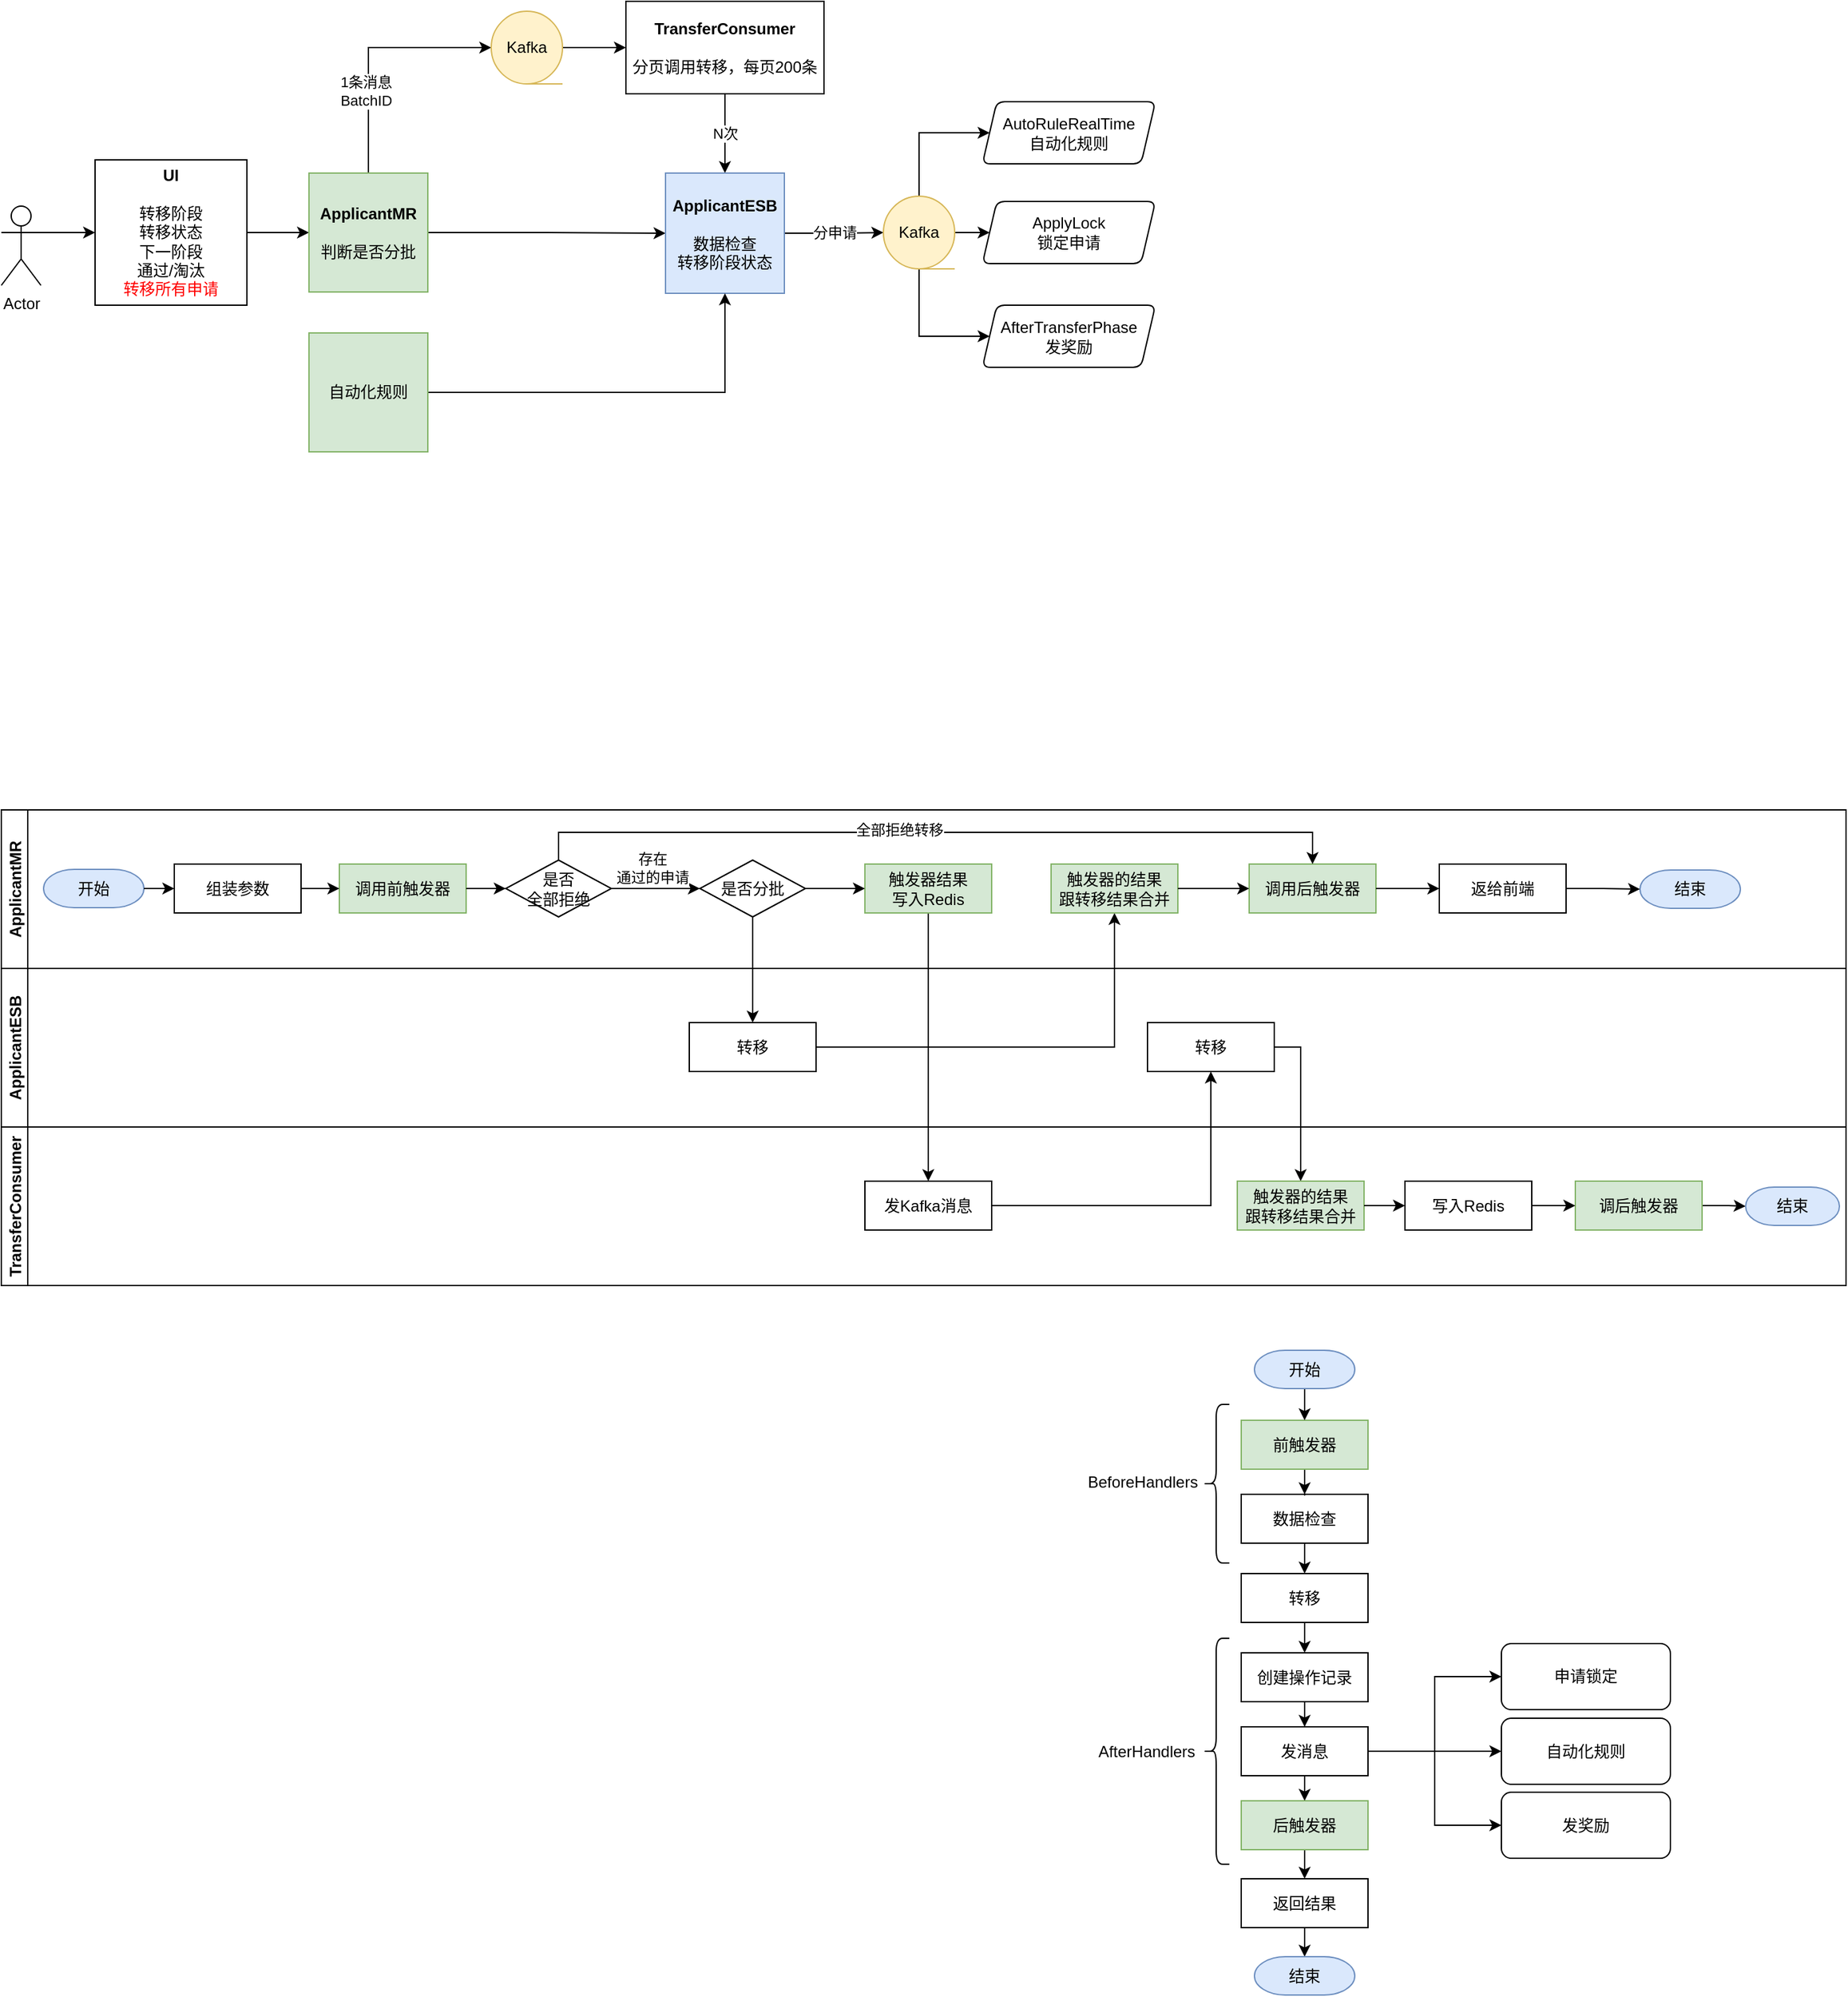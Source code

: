 <mxfile version="14.2.6" type="github">
  <diagram id="pNTDshuj_nLLdsMrF4MN" name="Page-1">
    <mxGraphModel dx="1484" dy="839" grid="0" gridSize="10" guides="1" tooltips="1" connect="1" arrows="1" fold="1" page="1" pageScale="1" pageWidth="2339" pageHeight="3300" math="0" shadow="0">
      <root>
        <mxCell id="0" />
        <mxCell id="1" parent="0" />
        <mxCell id="zR2C9-OfokKpxgEDOuO3-32" style="edgeStyle=orthogonalEdgeStyle;rounded=0;orthogonalLoop=1;jettySize=auto;html=1;exitX=1;exitY=0.333;exitDx=0;exitDy=0;exitPerimeter=0;entryX=0;entryY=0.5;entryDx=0;entryDy=0;" parent="1" source="zR2C9-OfokKpxgEDOuO3-1" target="zR2C9-OfokKpxgEDOuO3-2" edge="1">
          <mxGeometry relative="1" as="geometry" />
        </mxCell>
        <mxCell id="zR2C9-OfokKpxgEDOuO3-1" value="Actor" style="shape=umlActor;verticalLabelPosition=bottom;verticalAlign=top;html=1;outlineConnect=0;" parent="1" vertex="1">
          <mxGeometry x="47" y="335" width="30" height="60" as="geometry" />
        </mxCell>
        <mxCell id="zR2C9-OfokKpxgEDOuO3-21" style="edgeStyle=orthogonalEdgeStyle;rounded=0;orthogonalLoop=1;jettySize=auto;html=1;exitX=1;exitY=0.5;exitDx=0;exitDy=0;entryX=0;entryY=0.5;entryDx=0;entryDy=0;" parent="1" source="zR2C9-OfokKpxgEDOuO3-2" target="zR2C9-OfokKpxgEDOuO3-4" edge="1">
          <mxGeometry relative="1" as="geometry" />
        </mxCell>
        <mxCell id="zR2C9-OfokKpxgEDOuO3-2" value="&lt;b&gt;UI&lt;br&gt;&lt;/b&gt;&lt;br&gt;转移阶段&lt;br&gt;转移状态&lt;br&gt;下一阶段&lt;br&gt;通过/淘汰&lt;br&gt;&lt;font color=&quot;#ff0000&quot;&gt;转移所有申请&lt;/font&gt;" style="rounded=0;whiteSpace=wrap;html=1;" parent="1" vertex="1">
          <mxGeometry x="118" y="300" width="115" height="110" as="geometry" />
        </mxCell>
        <mxCell id="zR2C9-OfokKpxgEDOuO3-7" style="edgeStyle=orthogonalEdgeStyle;rounded=0;orthogonalLoop=1;jettySize=auto;html=1;exitX=0.5;exitY=0;exitDx=0;exitDy=0;entryX=0;entryY=0.5;entryDx=0;entryDy=0;entryPerimeter=0;" parent="1" source="zR2C9-OfokKpxgEDOuO3-4" target="Tq-qdxbZpWR1kkzPCm9U-29" edge="1">
          <mxGeometry relative="1" as="geometry">
            <mxPoint x="440" y="215" as="targetPoint" />
          </mxGeometry>
        </mxCell>
        <mxCell id="zR2C9-OfokKpxgEDOuO3-14" value="1条消息&lt;br&gt;BatchID" style="edgeLabel;html=1;align=center;verticalAlign=middle;resizable=0;points=[];" parent="zR2C9-OfokKpxgEDOuO3-7" vertex="1" connectable="0">
          <mxGeometry x="0.115" y="-1" relative="1" as="geometry">
            <mxPoint x="-12" y="32" as="offset" />
          </mxGeometry>
        </mxCell>
        <mxCell id="zR2C9-OfokKpxgEDOuO3-10" style="edgeStyle=orthogonalEdgeStyle;rounded=0;orthogonalLoop=1;jettySize=auto;html=1;exitX=1;exitY=0.5;exitDx=0;exitDy=0;" parent="1" source="zR2C9-OfokKpxgEDOuO3-4" target="zR2C9-OfokKpxgEDOuO3-9" edge="1">
          <mxGeometry relative="1" as="geometry" />
        </mxCell>
        <mxCell id="zR2C9-OfokKpxgEDOuO3-4" value="&lt;b&gt;ApplicantMR&lt;br&gt;&lt;/b&gt;&lt;br&gt;判断是否分批" style="rounded=0;whiteSpace=wrap;html=1;fillColor=#d5e8d4;strokeColor=#82b366;" parent="1" vertex="1">
          <mxGeometry x="280" y="310" width="90" height="90" as="geometry" />
        </mxCell>
        <mxCell id="zR2C9-OfokKpxgEDOuO3-13" value="N次" style="edgeStyle=orthogonalEdgeStyle;rounded=0;orthogonalLoop=1;jettySize=auto;html=1;exitX=0.5;exitY=1;exitDx=0;exitDy=0;" parent="1" source="zR2C9-OfokKpxgEDOuO3-5" target="zR2C9-OfokKpxgEDOuO3-9" edge="1">
          <mxGeometry relative="1" as="geometry" />
        </mxCell>
        <mxCell id="zR2C9-OfokKpxgEDOuO3-5" value="&lt;b&gt;TransferConsumer&lt;br&gt;&lt;/b&gt;&lt;br&gt;分页调用转移，每页200条" style="rounded=0;whiteSpace=wrap;html=1;" parent="1" vertex="1">
          <mxGeometry x="520" y="180" width="150" height="70" as="geometry" />
        </mxCell>
        <mxCell id="zR2C9-OfokKpxgEDOuO3-22" style="edgeStyle=orthogonalEdgeStyle;rounded=0;orthogonalLoop=1;jettySize=auto;html=1;" parent="1" source="Tq-qdxbZpWR1kkzPCm9U-29" target="zR2C9-OfokKpxgEDOuO3-5" edge="1">
          <mxGeometry relative="1" as="geometry">
            <mxPoint x="490" y="215" as="sourcePoint" />
          </mxGeometry>
        </mxCell>
        <mxCell id="Tq-qdxbZpWR1kkzPCm9U-19" value="分申请" style="edgeStyle=orthogonalEdgeStyle;rounded=0;orthogonalLoop=1;jettySize=auto;html=1;" parent="1" source="zR2C9-OfokKpxgEDOuO3-9" target="Tq-qdxbZpWR1kkzPCm9U-18" edge="1">
          <mxGeometry relative="1" as="geometry" />
        </mxCell>
        <mxCell id="zR2C9-OfokKpxgEDOuO3-9" value="&lt;b&gt;ApplicantESB&lt;/b&gt;&lt;br&gt;&lt;br&gt;数据检查&lt;br&gt;转移阶段状态" style="rounded=0;whiteSpace=wrap;html=1;fillColor=#dae8fc;strokeColor=#6c8ebf;" parent="1" vertex="1">
          <mxGeometry x="550" y="310" width="90" height="91" as="geometry" />
        </mxCell>
        <mxCell id="zR2C9-OfokKpxgEDOuO3-12" style="edgeStyle=orthogonalEdgeStyle;rounded=0;orthogonalLoop=1;jettySize=auto;html=1;exitX=1;exitY=0.5;exitDx=0;exitDy=0;entryX=0.5;entryY=1;entryDx=0;entryDy=0;" parent="1" source="zR2C9-OfokKpxgEDOuO3-11" target="zR2C9-OfokKpxgEDOuO3-9" edge="1">
          <mxGeometry relative="1" as="geometry" />
        </mxCell>
        <mxCell id="zR2C9-OfokKpxgEDOuO3-11" value="自动化规则" style="rounded=0;whiteSpace=wrap;html=1;fillColor=#d5e8d4;strokeColor=#82b366;" parent="1" vertex="1">
          <mxGeometry x="280" y="431" width="90" height="90" as="geometry" />
        </mxCell>
        <mxCell id="zR2C9-OfokKpxgEDOuO3-48" style="edgeStyle=orthogonalEdgeStyle;rounded=0;orthogonalLoop=1;jettySize=auto;html=1;exitX=0.5;exitY=1;exitDx=0;exitDy=0;" parent="1" source="zR2C9-OfokKpxgEDOuO3-35" target="zR2C9-OfokKpxgEDOuO3-36" edge="1">
          <mxGeometry relative="1" as="geometry" />
        </mxCell>
        <mxCell id="zR2C9-OfokKpxgEDOuO3-35" value="数据检查" style="rounded=0;whiteSpace=wrap;html=1;" parent="1" vertex="1">
          <mxGeometry x="986" y="1310" width="96" height="37" as="geometry" />
        </mxCell>
        <mxCell id="zR2C9-OfokKpxgEDOuO3-49" style="edgeStyle=orthogonalEdgeStyle;rounded=0;orthogonalLoop=1;jettySize=auto;html=1;exitX=0.5;exitY=1;exitDx=0;exitDy=0;" parent="1" source="zR2C9-OfokKpxgEDOuO3-36" target="zR2C9-OfokKpxgEDOuO3-37" edge="1">
          <mxGeometry relative="1" as="geometry" />
        </mxCell>
        <mxCell id="zR2C9-OfokKpxgEDOuO3-36" value="转移" style="rounded=0;whiteSpace=wrap;html=1;" parent="1" vertex="1">
          <mxGeometry x="986" y="1370" width="96" height="37" as="geometry" />
        </mxCell>
        <mxCell id="zR2C9-OfokKpxgEDOuO3-50" style="edgeStyle=orthogonalEdgeStyle;rounded=0;orthogonalLoop=1;jettySize=auto;html=1;exitX=0.5;exitY=1;exitDx=0;exitDy=0;" parent="1" source="zR2C9-OfokKpxgEDOuO3-37" target="zR2C9-OfokKpxgEDOuO3-38" edge="1">
          <mxGeometry relative="1" as="geometry" />
        </mxCell>
        <mxCell id="zR2C9-OfokKpxgEDOuO3-37" value="创建操作记录" style="rounded=0;whiteSpace=wrap;html=1;" parent="1" vertex="1">
          <mxGeometry x="986" y="1430" width="96" height="37" as="geometry" />
        </mxCell>
        <mxCell id="zR2C9-OfokKpxgEDOuO3-42" style="edgeStyle=orthogonalEdgeStyle;rounded=0;orthogonalLoop=1;jettySize=auto;html=1;exitX=1;exitY=0.5;exitDx=0;exitDy=0;entryX=0;entryY=0.5;entryDx=0;entryDy=0;" parent="1" source="zR2C9-OfokKpxgEDOuO3-38" target="zR2C9-OfokKpxgEDOuO3-39" edge="1">
          <mxGeometry relative="1" as="geometry" />
        </mxCell>
        <mxCell id="zR2C9-OfokKpxgEDOuO3-43" style="edgeStyle=orthogonalEdgeStyle;rounded=0;orthogonalLoop=1;jettySize=auto;html=1;exitX=1;exitY=0.5;exitDx=0;exitDy=0;entryX=0;entryY=0.5;entryDx=0;entryDy=0;" parent="1" source="zR2C9-OfokKpxgEDOuO3-38" target="zR2C9-OfokKpxgEDOuO3-40" edge="1">
          <mxGeometry relative="1" as="geometry" />
        </mxCell>
        <mxCell id="zR2C9-OfokKpxgEDOuO3-44" style="edgeStyle=orthogonalEdgeStyle;rounded=0;orthogonalLoop=1;jettySize=auto;html=1;exitX=1;exitY=0.5;exitDx=0;exitDy=0;entryX=0;entryY=0.5;entryDx=0;entryDy=0;" parent="1" source="zR2C9-OfokKpxgEDOuO3-38" target="zR2C9-OfokKpxgEDOuO3-41" edge="1">
          <mxGeometry relative="1" as="geometry" />
        </mxCell>
        <mxCell id="zR2C9-OfokKpxgEDOuO3-51" style="edgeStyle=orthogonalEdgeStyle;rounded=0;orthogonalLoop=1;jettySize=auto;html=1;exitX=0.5;exitY=1;exitDx=0;exitDy=0;" parent="1" source="zR2C9-OfokKpxgEDOuO3-38" target="zR2C9-OfokKpxgEDOuO3-46" edge="1">
          <mxGeometry relative="1" as="geometry" />
        </mxCell>
        <mxCell id="zR2C9-OfokKpxgEDOuO3-38" value="发消息" style="rounded=0;whiteSpace=wrap;html=1;" parent="1" vertex="1">
          <mxGeometry x="986" y="1486" width="96" height="37" as="geometry" />
        </mxCell>
        <mxCell id="zR2C9-OfokKpxgEDOuO3-39" value="申请锁定" style="rounded=1;whiteSpace=wrap;html=1;" parent="1" vertex="1">
          <mxGeometry x="1183" y="1423" width="128" height="50" as="geometry" />
        </mxCell>
        <mxCell id="zR2C9-OfokKpxgEDOuO3-40" value="自动化规则" style="rounded=1;whiteSpace=wrap;html=1;" parent="1" vertex="1">
          <mxGeometry x="1183" y="1479.5" width="128" height="50" as="geometry" />
        </mxCell>
        <mxCell id="zR2C9-OfokKpxgEDOuO3-41" value="发奖励" style="rounded=1;whiteSpace=wrap;html=1;" parent="1" vertex="1">
          <mxGeometry x="1183" y="1535.5" width="128" height="50" as="geometry" />
        </mxCell>
        <mxCell id="zR2C9-OfokKpxgEDOuO3-47" style="edgeStyle=orthogonalEdgeStyle;rounded=0;orthogonalLoop=1;jettySize=auto;html=1;exitX=0.5;exitY=1;exitDx=0;exitDy=0;" parent="1" source="zR2C9-OfokKpxgEDOuO3-45" target="zR2C9-OfokKpxgEDOuO3-35" edge="1">
          <mxGeometry relative="1" as="geometry" />
        </mxCell>
        <mxCell id="zR2C9-OfokKpxgEDOuO3-45" value="前触发器" style="rounded=0;whiteSpace=wrap;html=1;fillColor=#d5e8d4;strokeColor=#82b366;" parent="1" vertex="1">
          <mxGeometry x="986" y="1254" width="96" height="37" as="geometry" />
        </mxCell>
        <mxCell id="zR2C9-OfokKpxgEDOuO3-54" style="edgeStyle=orthogonalEdgeStyle;rounded=0;orthogonalLoop=1;jettySize=auto;html=1;exitX=0.5;exitY=1;exitDx=0;exitDy=0;entryX=0.5;entryY=0;entryDx=0;entryDy=0;" parent="1" source="zR2C9-OfokKpxgEDOuO3-46" target="zR2C9-OfokKpxgEDOuO3-53" edge="1">
          <mxGeometry relative="1" as="geometry" />
        </mxCell>
        <mxCell id="zR2C9-OfokKpxgEDOuO3-46" value="后触发器" style="rounded=0;whiteSpace=wrap;html=1;fillColor=#d5e8d4;strokeColor=#82b366;" parent="1" vertex="1">
          <mxGeometry x="986" y="1542" width="96" height="37" as="geometry" />
        </mxCell>
        <mxCell id="Tq-qdxbZpWR1kkzPCm9U-33" value="" style="edgeStyle=orthogonalEdgeStyle;rounded=0;orthogonalLoop=1;jettySize=auto;html=1;" parent="1" source="zR2C9-OfokKpxgEDOuO3-53" target="Tq-qdxbZpWR1kkzPCm9U-32" edge="1">
          <mxGeometry relative="1" as="geometry" />
        </mxCell>
        <mxCell id="zR2C9-OfokKpxgEDOuO3-53" value="返回结果" style="rounded=0;whiteSpace=wrap;html=1;" parent="1" vertex="1">
          <mxGeometry x="986" y="1601" width="96" height="37" as="geometry" />
        </mxCell>
        <mxCell id="Tq-qdxbZpWR1kkzPCm9U-14" value="" style="edgeStyle=orthogonalEdgeStyle;rounded=0;orthogonalLoop=1;jettySize=auto;html=1;" parent="1" source="Tq-qdxbZpWR1kkzPCm9U-13" target="zR2C9-OfokKpxgEDOuO3-45" edge="1">
          <mxGeometry relative="1" as="geometry" />
        </mxCell>
        <mxCell id="Tq-qdxbZpWR1kkzPCm9U-13" value="开始" style="strokeWidth=1;html=1;shape=mxgraph.flowchart.terminator;whiteSpace=wrap;rounded=0;fillColor=#dae8fc;strokeColor=#6c8ebf;" parent="1" vertex="1">
          <mxGeometry x="996" y="1201" width="76" height="29" as="geometry" />
        </mxCell>
        <mxCell id="Tq-qdxbZpWR1kkzPCm9U-25" style="edgeStyle=orthogonalEdgeStyle;rounded=0;orthogonalLoop=1;jettySize=auto;html=1;exitX=0.5;exitY=0;exitDx=0;exitDy=0;exitPerimeter=0;entryX=0;entryY=0.5;entryDx=0;entryDy=0;" parent="1" source="Tq-qdxbZpWR1kkzPCm9U-18" target="Tq-qdxbZpWR1kkzPCm9U-20" edge="1">
          <mxGeometry relative="1" as="geometry">
            <Array as="points">
              <mxPoint x="742" y="280" />
            </Array>
          </mxGeometry>
        </mxCell>
        <mxCell id="Tq-qdxbZpWR1kkzPCm9U-26" value="" style="edgeStyle=orthogonalEdgeStyle;rounded=0;orthogonalLoop=1;jettySize=auto;html=1;" parent="1" source="Tq-qdxbZpWR1kkzPCm9U-18" target="Tq-qdxbZpWR1kkzPCm9U-22" edge="1">
          <mxGeometry relative="1" as="geometry" />
        </mxCell>
        <mxCell id="Tq-qdxbZpWR1kkzPCm9U-28" style="edgeStyle=orthogonalEdgeStyle;rounded=0;orthogonalLoop=1;jettySize=auto;html=1;exitX=0.5;exitY=1;exitDx=0;exitDy=0;exitPerimeter=0;entryX=0;entryY=0.5;entryDx=0;entryDy=0;" parent="1" source="Tq-qdxbZpWR1kkzPCm9U-18" target="Tq-qdxbZpWR1kkzPCm9U-23" edge="1">
          <mxGeometry relative="1" as="geometry">
            <Array as="points">
              <mxPoint x="742" y="434" />
            </Array>
          </mxGeometry>
        </mxCell>
        <mxCell id="Tq-qdxbZpWR1kkzPCm9U-18" value="Kafka" style="strokeWidth=1;html=1;shape=mxgraph.flowchart.sequential_data;whiteSpace=wrap;rounded=0;fillColor=#fff2cc;strokeColor=#d6b656;" parent="1" vertex="1">
          <mxGeometry x="715" y="327.5" width="54" height="55" as="geometry" />
        </mxCell>
        <mxCell id="Tq-qdxbZpWR1kkzPCm9U-20" value="&lt;span&gt;AutoRuleRealTime&lt;br&gt;自动化规则&lt;br&gt;&lt;/span&gt;" style="shape=parallelogram;html=1;strokeWidth=1;perimeter=parallelogramPerimeter;whiteSpace=wrap;rounded=1;arcSize=12;size=0.083;" parent="1" vertex="1">
          <mxGeometry x="790" y="256" width="131" height="47" as="geometry" />
        </mxCell>
        <mxCell id="Tq-qdxbZpWR1kkzPCm9U-22" value="&lt;span style=&quot;text-align: left&quot;&gt;ApplyLock&lt;br&gt;锁定申请&lt;br&gt;&lt;/span&gt;" style="shape=parallelogram;html=1;strokeWidth=1;perimeter=parallelogramPerimeter;whiteSpace=wrap;rounded=1;arcSize=12;size=0.083;" parent="1" vertex="1">
          <mxGeometry x="790" y="331.5" width="131" height="47" as="geometry" />
        </mxCell>
        <mxCell id="Tq-qdxbZpWR1kkzPCm9U-23" value="AfterTransferPhase&lt;br&gt;发奖励" style="shape=parallelogram;html=1;strokeWidth=1;perimeter=parallelogramPerimeter;whiteSpace=wrap;rounded=1;arcSize=12;size=0.083;" parent="1" vertex="1">
          <mxGeometry x="790" y="410" width="131" height="47" as="geometry" />
        </mxCell>
        <mxCell id="Tq-qdxbZpWR1kkzPCm9U-29" value="Kafka" style="strokeWidth=1;html=1;shape=mxgraph.flowchart.sequential_data;whiteSpace=wrap;rounded=0;fillColor=#fff2cc;strokeColor=#d6b656;" parent="1" vertex="1">
          <mxGeometry x="418" y="187.5" width="54" height="55" as="geometry" />
        </mxCell>
        <mxCell id="Tq-qdxbZpWR1kkzPCm9U-32" value="结束" style="strokeWidth=1;html=1;shape=mxgraph.flowchart.terminator;whiteSpace=wrap;rounded=0;fillColor=#dae8fc;strokeColor=#6c8ebf;" parent="1" vertex="1">
          <mxGeometry x="996" y="1660" width="76" height="29" as="geometry" />
        </mxCell>
        <mxCell id="iPtqz-g4_fZ4g8SLzUmV-1" value="" style="shape=curlyBracket;whiteSpace=wrap;html=1;rounded=1;size=0.5;" parent="1" vertex="1">
          <mxGeometry x="957" y="1242" width="20" height="120" as="geometry" />
        </mxCell>
        <mxCell id="iPtqz-g4_fZ4g8SLzUmV-2" value="BeforeHandlers" style="text;html=1;align=center;verticalAlign=middle;resizable=0;points=[];autosize=1;" parent="1" vertex="1">
          <mxGeometry x="864" y="1292" width="93" height="18" as="geometry" />
        </mxCell>
        <mxCell id="iPtqz-g4_fZ4g8SLzUmV-3" value="" style="shape=curlyBracket;whiteSpace=wrap;html=1;rounded=1;size=0.5;" parent="1" vertex="1">
          <mxGeometry x="957" y="1419" width="20" height="171" as="geometry" />
        </mxCell>
        <mxCell id="iPtqz-g4_fZ4g8SLzUmV-4" value="AfterHandlers" style="text;html=1;align=center;verticalAlign=middle;resizable=0;points=[];autosize=1;" parent="1" vertex="1">
          <mxGeometry x="872" y="1495.5" width="83" height="18" as="geometry" />
        </mxCell>
        <mxCell id="GrQx5yZGlA07eeH8-NgG-53" value="" style="edgeStyle=orthogonalEdgeStyle;rounded=0;orthogonalLoop=1;jettySize=auto;html=1;" parent="1" source="GrQx5yZGlA07eeH8-NgG-8" target="GrQx5yZGlA07eeH8-NgG-10" edge="1">
          <mxGeometry relative="1" as="geometry" />
        </mxCell>
        <mxCell id="GrQx5yZGlA07eeH8-NgG-52" value="" style="edgeStyle=orthogonalEdgeStyle;rounded=0;orthogonalLoop=1;jettySize=auto;html=1;" parent="1" source="GrQx5yZGlA07eeH8-NgG-23" target="GrQx5yZGlA07eeH8-NgG-8" edge="1">
          <mxGeometry relative="1" as="geometry" />
        </mxCell>
        <mxCell id="GrQx5yZGlA07eeH8-NgG-60" value="" style="edgeStyle=orthogonalEdgeStyle;rounded=0;orthogonalLoop=1;jettySize=auto;html=1;" parent="1" source="GrQx5yZGlA07eeH8-NgG-26" target="GrQx5yZGlA07eeH8-NgG-28" edge="1">
          <mxGeometry relative="1" as="geometry" />
        </mxCell>
        <mxCell id="GrQx5yZGlA07eeH8-NgG-61" value="" style="edgeStyle=orthogonalEdgeStyle;rounded=0;orthogonalLoop=1;jettySize=auto;html=1;entryX=0.5;entryY=1;entryDx=0;entryDy=0;" parent="1" source="GrQx5yZGlA07eeH8-NgG-28" target="GrQx5yZGlA07eeH8-NgG-39" edge="1">
          <mxGeometry relative="1" as="geometry" />
        </mxCell>
        <mxCell id="GrQx5yZGlA07eeH8-NgG-62" value="" style="edgeStyle=orthogonalEdgeStyle;rounded=0;orthogonalLoop=1;jettySize=auto;html=1;exitX=1;exitY=0.5;exitDx=0;exitDy=0;" parent="1" source="GrQx5yZGlA07eeH8-NgG-39" target="GrQx5yZGlA07eeH8-NgG-41" edge="1">
          <mxGeometry relative="1" as="geometry" />
        </mxCell>
        <mxCell id="f2J-3M7rYy_mJM9Wlfbg-1" value="ApplicantMR" style="swimlane;startSize=20;horizontal=0;" vertex="1" parent="1">
          <mxGeometry x="47" y="792" width="1397" height="120" as="geometry" />
        </mxCell>
        <mxCell id="GrQx5yZGlA07eeH8-NgG-1" value="开始" style="strokeWidth=1;html=1;shape=mxgraph.flowchart.terminator;whiteSpace=wrap;rounded=0;fillColor=#dae8fc;strokeColor=#6c8ebf;" parent="f2J-3M7rYy_mJM9Wlfbg-1" vertex="1">
          <mxGeometry x="32" y="45" width="76" height="29" as="geometry" />
        </mxCell>
        <mxCell id="GrQx5yZGlA07eeH8-NgG-3" value="组装参数" style="rounded=0;whiteSpace=wrap;html=1;" parent="f2J-3M7rYy_mJM9Wlfbg-1" vertex="1">
          <mxGeometry x="131" y="41" width="96" height="37" as="geometry" />
        </mxCell>
        <mxCell id="GrQx5yZGlA07eeH8-NgG-49" value="" style="edgeStyle=orthogonalEdgeStyle;rounded=0;orthogonalLoop=1;jettySize=auto;html=1;" parent="f2J-3M7rYy_mJM9Wlfbg-1" source="GrQx5yZGlA07eeH8-NgG-1" target="GrQx5yZGlA07eeH8-NgG-3" edge="1">
          <mxGeometry relative="1" as="geometry" />
        </mxCell>
        <mxCell id="GrQx5yZGlA07eeH8-NgG-2" value="调用前触发器" style="rounded=0;whiteSpace=wrap;html=1;fillColor=#d5e8d4;strokeColor=#82b366;" parent="f2J-3M7rYy_mJM9Wlfbg-1" vertex="1">
          <mxGeometry x="256" y="41" width="96" height="37" as="geometry" />
        </mxCell>
        <mxCell id="GrQx5yZGlA07eeH8-NgG-50" value="" style="edgeStyle=orthogonalEdgeStyle;rounded=0;orthogonalLoop=1;jettySize=auto;html=1;" parent="f2J-3M7rYy_mJM9Wlfbg-1" source="GrQx5yZGlA07eeH8-NgG-3" target="GrQx5yZGlA07eeH8-NgG-2" edge="1">
          <mxGeometry relative="1" as="geometry" />
        </mxCell>
        <mxCell id="GrQx5yZGlA07eeH8-NgG-6" value="是否&lt;br&gt;全部拒绝" style="rhombus;whiteSpace=wrap;html=1;" parent="f2J-3M7rYy_mJM9Wlfbg-1" vertex="1">
          <mxGeometry x="382" y="38" width="80" height="43" as="geometry" />
        </mxCell>
        <mxCell id="GrQx5yZGlA07eeH8-NgG-51" value="" style="edgeStyle=orthogonalEdgeStyle;rounded=0;orthogonalLoop=1;jettySize=auto;html=1;" parent="f2J-3M7rYy_mJM9Wlfbg-1" source="GrQx5yZGlA07eeH8-NgG-2" target="GrQx5yZGlA07eeH8-NgG-6" edge="1">
          <mxGeometry relative="1" as="geometry" />
        </mxCell>
        <mxCell id="GrQx5yZGlA07eeH8-NgG-23" value="是否分批" style="rhombus;whiteSpace=wrap;html=1;" parent="f2J-3M7rYy_mJM9Wlfbg-1" vertex="1">
          <mxGeometry x="529" y="38" width="80" height="43" as="geometry" />
        </mxCell>
        <mxCell id="GrQx5yZGlA07eeH8-NgG-31" value="存在&lt;br&gt;通过的申请" style="edgeStyle=orthogonalEdgeStyle;rounded=0;orthogonalLoop=1;jettySize=auto;html=1;exitX=1;exitY=0.5;exitDx=0;exitDy=0;" parent="f2J-3M7rYy_mJM9Wlfbg-1" source="GrQx5yZGlA07eeH8-NgG-6" target="GrQx5yZGlA07eeH8-NgG-23" edge="1">
          <mxGeometry x="-0.091" y="16" relative="1" as="geometry">
            <mxPoint x="205" y="58" as="sourcePoint" />
            <mxPoint as="offset" />
          </mxGeometry>
        </mxCell>
        <mxCell id="GrQx5yZGlA07eeH8-NgG-26" value="触发器结果&lt;br&gt;写入Redis" style="rounded=0;whiteSpace=wrap;html=1;fillColor=#d5e8d4;strokeColor=#82b366;" parent="f2J-3M7rYy_mJM9Wlfbg-1" vertex="1">
          <mxGeometry x="654" y="41" width="96" height="37" as="geometry" />
        </mxCell>
        <mxCell id="GrQx5yZGlA07eeH8-NgG-59" style="edgeStyle=orthogonalEdgeStyle;rounded=0;orthogonalLoop=1;jettySize=auto;html=1;exitX=1;exitY=0.5;exitDx=0;exitDy=0;entryX=0;entryY=0.5;entryDx=0;entryDy=0;" parent="f2J-3M7rYy_mJM9Wlfbg-1" source="GrQx5yZGlA07eeH8-NgG-23" target="GrQx5yZGlA07eeH8-NgG-26" edge="1">
          <mxGeometry relative="1" as="geometry" />
        </mxCell>
        <mxCell id="GrQx5yZGlA07eeH8-NgG-10" value="触发器的结果&lt;br&gt;跟转移结果合并" style="rounded=0;whiteSpace=wrap;html=1;fillColor=#d5e8d4;strokeColor=#82b366;" parent="f2J-3M7rYy_mJM9Wlfbg-1" vertex="1">
          <mxGeometry x="795" y="41" width="96" height="37" as="geometry" />
        </mxCell>
        <mxCell id="GrQx5yZGlA07eeH8-NgG-65" value="调用后触发器" style="rounded=0;whiteSpace=wrap;html=1;fillColor=#d5e8d4;strokeColor=#82b366;" parent="f2J-3M7rYy_mJM9Wlfbg-1" vertex="1">
          <mxGeometry x="945" y="41" width="96" height="37" as="geometry" />
        </mxCell>
        <mxCell id="GrQx5yZGlA07eeH8-NgG-54" style="edgeStyle=orthogonalEdgeStyle;rounded=0;orthogonalLoop=1;jettySize=auto;html=1;exitX=0.5;exitY=0;exitDx=0;exitDy=0;entryX=0.5;entryY=0;entryDx=0;entryDy=0;" parent="f2J-3M7rYy_mJM9Wlfbg-1" source="GrQx5yZGlA07eeH8-NgG-6" target="GrQx5yZGlA07eeH8-NgG-65" edge="1">
          <mxGeometry relative="1" as="geometry">
            <Array as="points">
              <mxPoint x="422" y="17" />
              <mxPoint x="993" y="17" />
            </Array>
          </mxGeometry>
        </mxCell>
        <mxCell id="GrQx5yZGlA07eeH8-NgG-55" value="全部拒绝转移" style="edgeLabel;html=1;align=center;verticalAlign=middle;resizable=0;points=[];" parent="GrQx5yZGlA07eeH8-NgG-54" vertex="1" connectable="0">
          <mxGeometry x="-0.095" y="2" relative="1" as="geometry">
            <mxPoint as="offset" />
          </mxGeometry>
        </mxCell>
        <mxCell id="GrQx5yZGlA07eeH8-NgG-66" value="" style="edgeStyle=orthogonalEdgeStyle;rounded=0;orthogonalLoop=1;jettySize=auto;html=1;" parent="f2J-3M7rYy_mJM9Wlfbg-1" source="GrQx5yZGlA07eeH8-NgG-10" target="GrQx5yZGlA07eeH8-NgG-65" edge="1">
          <mxGeometry relative="1" as="geometry" />
        </mxCell>
        <mxCell id="GrQx5yZGlA07eeH8-NgG-43" value="返给前端" style="rounded=0;whiteSpace=wrap;html=1;" parent="f2J-3M7rYy_mJM9Wlfbg-1" vertex="1">
          <mxGeometry x="1089" y="41" width="96" height="37" as="geometry" />
        </mxCell>
        <mxCell id="GrQx5yZGlA07eeH8-NgG-67" value="" style="edgeStyle=orthogonalEdgeStyle;rounded=0;orthogonalLoop=1;jettySize=auto;html=1;" parent="f2J-3M7rYy_mJM9Wlfbg-1" source="GrQx5yZGlA07eeH8-NgG-65" target="GrQx5yZGlA07eeH8-NgG-43" edge="1">
          <mxGeometry relative="1" as="geometry" />
        </mxCell>
        <mxCell id="GrQx5yZGlA07eeH8-NgG-57" value="结束" style="strokeWidth=1;html=1;shape=mxgraph.flowchart.terminator;whiteSpace=wrap;rounded=0;fillColor=#dae8fc;strokeColor=#6c8ebf;" parent="f2J-3M7rYy_mJM9Wlfbg-1" vertex="1">
          <mxGeometry x="1241" y="45.5" width="76" height="29" as="geometry" />
        </mxCell>
        <mxCell id="GrQx5yZGlA07eeH8-NgG-58" value="" style="edgeStyle=orthogonalEdgeStyle;rounded=0;orthogonalLoop=1;jettySize=auto;html=1;" parent="f2J-3M7rYy_mJM9Wlfbg-1" source="GrQx5yZGlA07eeH8-NgG-43" target="GrQx5yZGlA07eeH8-NgG-57" edge="1">
          <mxGeometry relative="1" as="geometry" />
        </mxCell>
        <mxCell id="f2J-3M7rYy_mJM9Wlfbg-3" value="ApplicantESB" style="swimlane;startSize=20;horizontal=0;" vertex="1" parent="1">
          <mxGeometry x="47" y="912" width="1397" height="120" as="geometry" />
        </mxCell>
        <mxCell id="GrQx5yZGlA07eeH8-NgG-8" value="转移" style="rounded=0;whiteSpace=wrap;html=1;" parent="f2J-3M7rYy_mJM9Wlfbg-3" vertex="1">
          <mxGeometry x="521" y="41" width="96" height="37" as="geometry" />
        </mxCell>
        <mxCell id="GrQx5yZGlA07eeH8-NgG-39" value="转移" style="rounded=0;whiteSpace=wrap;html=1;" parent="f2J-3M7rYy_mJM9Wlfbg-3" vertex="1">
          <mxGeometry x="868" y="41" width="96" height="37" as="geometry" />
        </mxCell>
        <mxCell id="f2J-3M7rYy_mJM9Wlfbg-4" value="TransferConsumer" style="swimlane;startSize=20;horizontal=0;" vertex="1" parent="1">
          <mxGeometry x="47" y="1032" width="1397" height="120" as="geometry" />
        </mxCell>
        <mxCell id="GrQx5yZGlA07eeH8-NgG-28" value="发Kafka消息" style="rounded=0;whiteSpace=wrap;html=1;" parent="f2J-3M7rYy_mJM9Wlfbg-4" vertex="1">
          <mxGeometry x="654" y="41" width="96" height="37" as="geometry" />
        </mxCell>
        <mxCell id="GrQx5yZGlA07eeH8-NgG-41" value="触发器的结果&lt;br&gt;跟转移结果合并" style="rounded=0;whiteSpace=wrap;html=1;fillColor=#d5e8d4;strokeColor=#82b366;" parent="f2J-3M7rYy_mJM9Wlfbg-4" vertex="1">
          <mxGeometry x="936" y="41" width="96" height="37" as="geometry" />
        </mxCell>
        <mxCell id="GrQx5yZGlA07eeH8-NgG-44" value="写入Redis" style="rounded=0;whiteSpace=wrap;html=1;" parent="f2J-3M7rYy_mJM9Wlfbg-4" vertex="1">
          <mxGeometry x="1063" y="41" width="96" height="37" as="geometry" />
        </mxCell>
        <mxCell id="GrQx5yZGlA07eeH8-NgG-63" value="" style="edgeStyle=orthogonalEdgeStyle;rounded=0;orthogonalLoop=1;jettySize=auto;html=1;" parent="f2J-3M7rYy_mJM9Wlfbg-4" source="GrQx5yZGlA07eeH8-NgG-41" target="GrQx5yZGlA07eeH8-NgG-44" edge="1">
          <mxGeometry relative="1" as="geometry" />
        </mxCell>
        <mxCell id="f2J-3M7rYy_mJM9Wlfbg-6" style="edgeStyle=orthogonalEdgeStyle;rounded=0;orthogonalLoop=1;jettySize=auto;html=1;exitX=1;exitY=0.5;exitDx=0;exitDy=0;endArrow=classic;endFill=1;" edge="1" parent="f2J-3M7rYy_mJM9Wlfbg-4" source="GrQx5yZGlA07eeH8-NgG-68" target="f2J-3M7rYy_mJM9Wlfbg-5">
          <mxGeometry relative="1" as="geometry" />
        </mxCell>
        <mxCell id="GrQx5yZGlA07eeH8-NgG-68" value="调后触发器" style="rounded=0;whiteSpace=wrap;html=1;fillColor=#d5e8d4;strokeColor=#82b366;" parent="f2J-3M7rYy_mJM9Wlfbg-4" vertex="1">
          <mxGeometry x="1192" y="41" width="96" height="37" as="geometry" />
        </mxCell>
        <mxCell id="GrQx5yZGlA07eeH8-NgG-69" value="" style="edgeStyle=orthogonalEdgeStyle;rounded=0;orthogonalLoop=1;jettySize=auto;html=1;" parent="f2J-3M7rYy_mJM9Wlfbg-4" source="GrQx5yZGlA07eeH8-NgG-44" target="GrQx5yZGlA07eeH8-NgG-68" edge="1">
          <mxGeometry relative="1" as="geometry" />
        </mxCell>
        <mxCell id="f2J-3M7rYy_mJM9Wlfbg-5" value="结束" style="strokeWidth=1;html=1;shape=mxgraph.flowchart.terminator;whiteSpace=wrap;rounded=0;fillColor=#dae8fc;strokeColor=#6c8ebf;" vertex="1" parent="f2J-3M7rYy_mJM9Wlfbg-4">
          <mxGeometry x="1321" y="45.5" width="71" height="29" as="geometry" />
        </mxCell>
      </root>
    </mxGraphModel>
  </diagram>
</mxfile>
